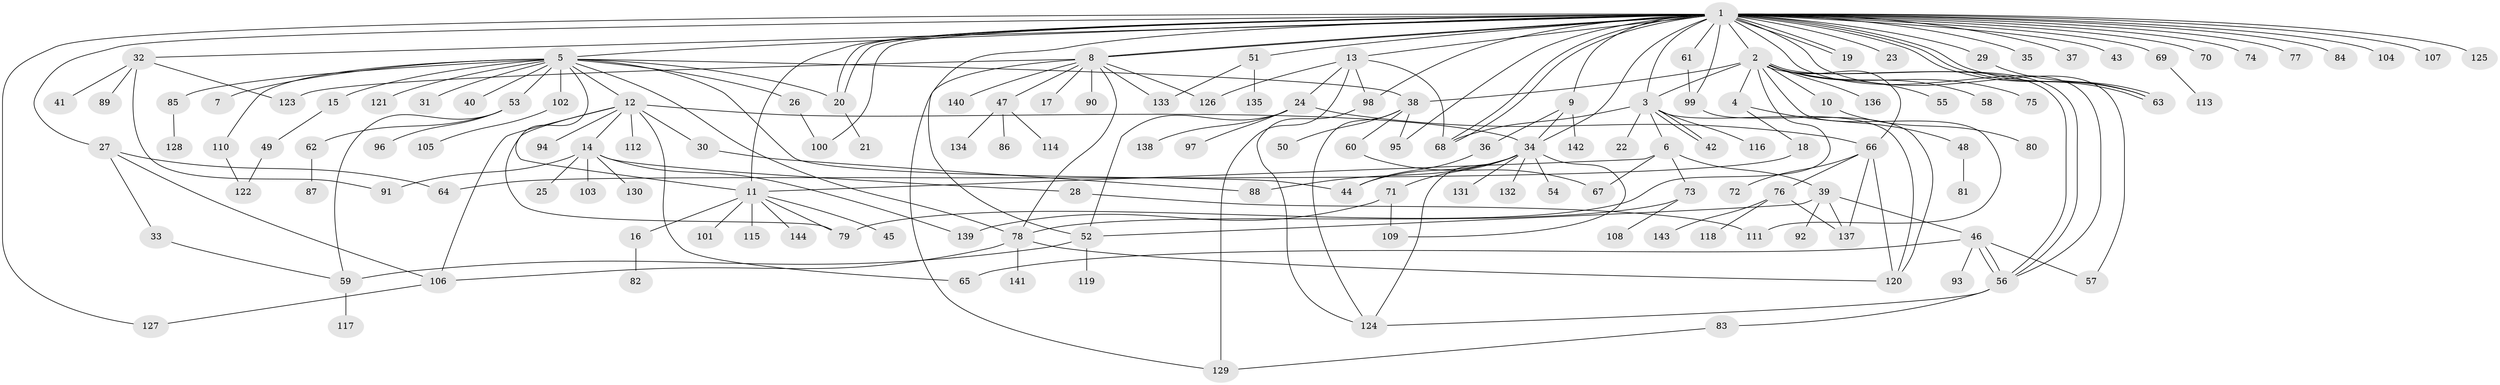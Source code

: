 // Generated by graph-tools (version 1.1) at 2025/11/02/27/25 16:11:15]
// undirected, 144 vertices, 205 edges
graph export_dot {
graph [start="1"]
  node [color=gray90,style=filled];
  1;
  2;
  3;
  4;
  5;
  6;
  7;
  8;
  9;
  10;
  11;
  12;
  13;
  14;
  15;
  16;
  17;
  18;
  19;
  20;
  21;
  22;
  23;
  24;
  25;
  26;
  27;
  28;
  29;
  30;
  31;
  32;
  33;
  34;
  35;
  36;
  37;
  38;
  39;
  40;
  41;
  42;
  43;
  44;
  45;
  46;
  47;
  48;
  49;
  50;
  51;
  52;
  53;
  54;
  55;
  56;
  57;
  58;
  59;
  60;
  61;
  62;
  63;
  64;
  65;
  66;
  67;
  68;
  69;
  70;
  71;
  72;
  73;
  74;
  75;
  76;
  77;
  78;
  79;
  80;
  81;
  82;
  83;
  84;
  85;
  86;
  87;
  88;
  89;
  90;
  91;
  92;
  93;
  94;
  95;
  96;
  97;
  98;
  99;
  100;
  101;
  102;
  103;
  104;
  105;
  106;
  107;
  108;
  109;
  110;
  111;
  112;
  113;
  114;
  115;
  116;
  117;
  118;
  119;
  120;
  121;
  122;
  123;
  124;
  125;
  126;
  127;
  128;
  129;
  130;
  131;
  132;
  133;
  134;
  135;
  136;
  137;
  138;
  139;
  140;
  141;
  142;
  143;
  144;
  1 -- 2;
  1 -- 3;
  1 -- 5;
  1 -- 8;
  1 -- 8;
  1 -- 9;
  1 -- 11;
  1 -- 13;
  1 -- 19;
  1 -- 19;
  1 -- 20;
  1 -- 20;
  1 -- 23;
  1 -- 27;
  1 -- 29;
  1 -- 32;
  1 -- 34;
  1 -- 35;
  1 -- 37;
  1 -- 43;
  1 -- 51;
  1 -- 52;
  1 -- 56;
  1 -- 57;
  1 -- 61;
  1 -- 63;
  1 -- 63;
  1 -- 63;
  1 -- 68;
  1 -- 68;
  1 -- 69;
  1 -- 70;
  1 -- 74;
  1 -- 77;
  1 -- 84;
  1 -- 95;
  1 -- 98;
  1 -- 99;
  1 -- 100;
  1 -- 104;
  1 -- 107;
  1 -- 125;
  1 -- 127;
  2 -- 3;
  2 -- 4;
  2 -- 10;
  2 -- 38;
  2 -- 55;
  2 -- 56;
  2 -- 56;
  2 -- 58;
  2 -- 66;
  2 -- 75;
  2 -- 79;
  2 -- 111;
  2 -- 136;
  3 -- 6;
  3 -- 22;
  3 -- 42;
  3 -- 42;
  3 -- 68;
  3 -- 116;
  3 -- 120;
  4 -- 18;
  4 -- 48;
  5 -- 7;
  5 -- 11;
  5 -- 12;
  5 -- 15;
  5 -- 20;
  5 -- 26;
  5 -- 31;
  5 -- 38;
  5 -- 40;
  5 -- 44;
  5 -- 53;
  5 -- 78;
  5 -- 85;
  5 -- 102;
  5 -- 110;
  5 -- 121;
  6 -- 11;
  6 -- 39;
  6 -- 67;
  6 -- 73;
  8 -- 17;
  8 -- 47;
  8 -- 78;
  8 -- 90;
  8 -- 123;
  8 -- 126;
  8 -- 129;
  8 -- 133;
  8 -- 140;
  9 -- 34;
  9 -- 36;
  9 -- 142;
  10 -- 80;
  11 -- 16;
  11 -- 45;
  11 -- 79;
  11 -- 101;
  11 -- 115;
  11 -- 144;
  12 -- 14;
  12 -- 30;
  12 -- 34;
  12 -- 65;
  12 -- 79;
  12 -- 94;
  12 -- 106;
  12 -- 112;
  13 -- 24;
  13 -- 68;
  13 -- 98;
  13 -- 126;
  13 -- 129;
  14 -- 25;
  14 -- 28;
  14 -- 91;
  14 -- 103;
  14 -- 130;
  14 -- 139;
  15 -- 49;
  16 -- 82;
  18 -- 64;
  20 -- 21;
  24 -- 52;
  24 -- 66;
  24 -- 97;
  24 -- 138;
  26 -- 100;
  27 -- 33;
  27 -- 64;
  27 -- 106;
  28 -- 111;
  29 -- 63;
  30 -- 88;
  32 -- 41;
  32 -- 89;
  32 -- 91;
  32 -- 123;
  33 -- 59;
  34 -- 44;
  34 -- 54;
  34 -- 71;
  34 -- 88;
  34 -- 109;
  34 -- 124;
  34 -- 131;
  34 -- 132;
  36 -- 44;
  38 -- 50;
  38 -- 60;
  38 -- 95;
  38 -- 124;
  39 -- 46;
  39 -- 52;
  39 -- 92;
  39 -- 137;
  46 -- 56;
  46 -- 56;
  46 -- 57;
  46 -- 65;
  46 -- 93;
  47 -- 86;
  47 -- 114;
  47 -- 134;
  48 -- 81;
  49 -- 122;
  51 -- 133;
  51 -- 135;
  52 -- 59;
  52 -- 119;
  53 -- 59;
  53 -- 62;
  53 -- 96;
  56 -- 83;
  56 -- 124;
  59 -- 117;
  60 -- 67;
  61 -- 99;
  62 -- 87;
  66 -- 72;
  66 -- 76;
  66 -- 120;
  66 -- 137;
  69 -- 113;
  71 -- 109;
  71 -- 139;
  73 -- 78;
  73 -- 108;
  76 -- 118;
  76 -- 137;
  76 -- 143;
  78 -- 106;
  78 -- 120;
  78 -- 141;
  83 -- 129;
  85 -- 128;
  98 -- 124;
  99 -- 120;
  102 -- 105;
  106 -- 127;
  110 -- 122;
}
